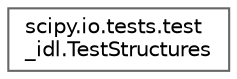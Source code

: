 digraph "Graphical Class Hierarchy"
{
 // LATEX_PDF_SIZE
  bgcolor="transparent";
  edge [fontname=Helvetica,fontsize=10,labelfontname=Helvetica,labelfontsize=10];
  node [fontname=Helvetica,fontsize=10,shape=box,height=0.2,width=0.4];
  rankdir="LR";
  Node0 [id="Node000000",label="scipy.io.tests.test\l_idl.TestStructures",height=0.2,width=0.4,color="grey40", fillcolor="white", style="filled",URL="$d5/dd0/classscipy_1_1io_1_1tests_1_1test__idl_1_1TestStructures.html",tooltip=" "];
}
